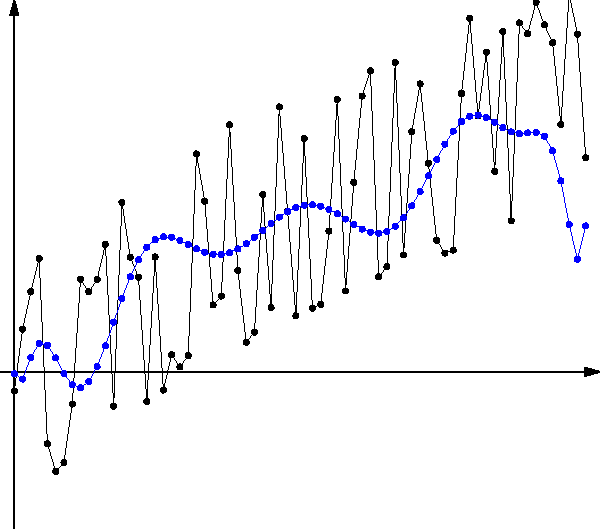 
size( 300 );

typedef real realfn ( real );

real width = 4;
real height = 4;

transform over ( real howmany ) { return shift((howmany*1.25width,0)); }

real signal ( real x ) {
    return -(x-width/2)^2/12 + (x-width/2)/2 + 0.3height;
}
srand(2);
pair[] points = new pair[]{ };
real noise ( real x ) {
    real y = 0.8sin((100+unitrand()*20)*x);
    points.push( (x,y+signal(x)) );
    return y;
}
real both ( real x ) {
    return signal(x) + noise(x);
}

real silly_fit ( real x ) {
    real[] coeffs = new real[]{
           0.02261193,    -0.62712512,     7.82359827,   -58.02517542,
         284.75176102,  -972.91537698,  2368.32931305, -4124.66923213,
        5075.11241517, -4273.9038744 ,  2323.30761677,  -735.47297485,
         112.30169321,    -5.08953621,    -0.01309237
    };
    real result = 0;
    real term = 1;
    for ( int i = 0 ; i < coeffs.length ; ++i ) {
        result += coeffs[coeffs.length-1-i] * term;
        term = x ^ ( i + 1 );
    }
    return result;
}

picture graph_of ( realfn f, pen color, string title ) {
    picture result = new picture;
    real margin = 0.1;
    int num_points = 70;
    draw( result, (-margin,0)--(width+margin,0), Arrow );
    draw( result, (0,-1-margin)--(0,height-1.5+margin), Arrow );
    guide curve;
    //draw( result, graph( f, 0, width, num_points ), color );
    for ( int i = 0 ; i < num_points ; ++i ) {
        real x = interp( 0, width, i*1.0/(num_points-1) );
        real y = f(x);
        dot( result, (x,y), color );
        curve = curve -- (x,y);
        //write( (x,y) );
    }
    draw( result, curve, color+linewidth(0) );
    label( result, title, (width/2,height-1), N, color );
    clip( result, box((-margin,-1-margin),(width+margin,height-1.5+margin)) );
    return result;
}

//draw( graph( both, 0, width ), black );
//draw( graph( signal, 0, width ), red );
//add( graph_of( signal, blue, "\Large Signal" ) );
//add( over(1) * graph_of( noise, red, "\Large Noise" ) );
//add( over(2) * graph_of( both, black, "\Large Data" ) );
//pair top = (width/2,height-1);
//label( "\Large +", interp( top, over(1)*top, 0.5 ), N );
//label( "\Large =", interp( over(1)*top, over(2)*top, 0.5 ), N );
add( graph_of( both, black, "" ) );
add( graph_of( silly_fit, blue, "" ) );
//draw( wiggle, blue+linewidth(1) );

